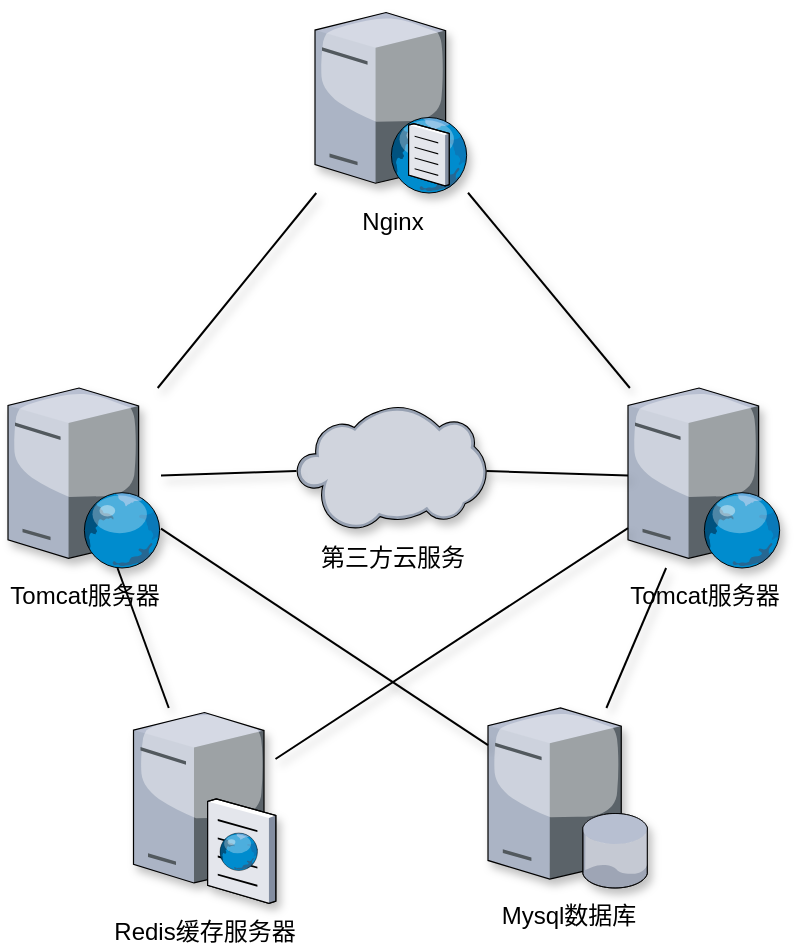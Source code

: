 <mxfile version="17.1.3" type="github">
  <diagram name="Page-1" id="e3a06f82-3646-2815-327d-82caf3d4e204">
    <mxGraphModel dx="1056" dy="506" grid="1" gridSize="10" guides="1" tooltips="1" connect="1" arrows="1" fold="1" page="1" pageScale="1.5" pageWidth="1169" pageHeight="826" background="none" math="0" shadow="0">
      <root>
        <mxCell id="0" style=";html=1;" />
        <mxCell id="1" style=";html=1;" parent="0" />
        <mxCell id="wnISRxBY5JCJOKAd4Pnm-1" value="Tomcat服务器" style="verticalLabelPosition=bottom;sketch=0;aspect=fixed;html=1;verticalAlign=top;strokeColor=none;align=center;outlineConnect=0;shape=mxgraph.citrix.web_server;shadow=1;" vertex="1" parent="1">
          <mxGeometry x="310" y="580" width="76.5" height="90" as="geometry" />
        </mxCell>
        <mxCell id="wnISRxBY5JCJOKAd4Pnm-2" value="Tomcat服务器" style="verticalLabelPosition=bottom;sketch=0;aspect=fixed;html=1;verticalAlign=top;strokeColor=none;align=center;outlineConnect=0;shape=mxgraph.citrix.web_server;shadow=1;" vertex="1" parent="1">
          <mxGeometry x="620" y="580" width="76.5" height="90" as="geometry" />
        </mxCell>
        <mxCell id="wnISRxBY5JCJOKAd4Pnm-3" value="Mysql数据库" style="verticalLabelPosition=bottom;sketch=0;aspect=fixed;html=1;verticalAlign=top;strokeColor=none;align=center;outlineConnect=0;shape=mxgraph.citrix.database_server;shadow=1;" vertex="1" parent="1">
          <mxGeometry x="550" y="740" width="80" height="90" as="geometry" />
        </mxCell>
        <mxCell id="wnISRxBY5JCJOKAd4Pnm-4" value="Redis缓存服务器" style="verticalLabelPosition=bottom;sketch=0;aspect=fixed;html=1;verticalAlign=top;strokeColor=none;align=center;outlineConnect=0;shape=mxgraph.citrix.cache_server;shadow=1;" vertex="1" parent="1">
          <mxGeometry x="372.75" y="740" width="71" height="97.5" as="geometry" />
        </mxCell>
        <mxCell id="wnISRxBY5JCJOKAd4Pnm-7" value="Nginx" style="verticalLabelPosition=bottom;sketch=0;aspect=fixed;html=1;verticalAlign=top;strokeColor=none;align=center;outlineConnect=0;shape=mxgraph.citrix.dns_server;shadow=1;" vertex="1" parent="1">
          <mxGeometry x="463.5" y="390" width="76.5" height="92.5" as="geometry" />
        </mxCell>
        <mxCell id="wnISRxBY5JCJOKAd4Pnm-12" value="" style="endArrow=none;html=1;rounded=0;shadow=1;" edge="1" parent="1" source="wnISRxBY5JCJOKAd4Pnm-1" target="wnISRxBY5JCJOKAd4Pnm-7">
          <mxGeometry width="50" height="50" relative="1" as="geometry">
            <mxPoint x="310" y="520" as="sourcePoint" />
            <mxPoint x="360" y="470" as="targetPoint" />
          </mxGeometry>
        </mxCell>
        <mxCell id="wnISRxBY5JCJOKAd4Pnm-13" value="" style="endArrow=none;html=1;rounded=0;shadow=1;" edge="1" parent="1" source="wnISRxBY5JCJOKAd4Pnm-2" target="wnISRxBY5JCJOKAd4Pnm-7">
          <mxGeometry width="50" height="50" relative="1" as="geometry">
            <mxPoint x="560" y="540" as="sourcePoint" />
            <mxPoint x="610" y="490" as="targetPoint" />
          </mxGeometry>
        </mxCell>
        <mxCell id="wnISRxBY5JCJOKAd4Pnm-14" value="" style="endArrow=none;html=1;rounded=0;shadow=1;" edge="1" parent="1" source="wnISRxBY5JCJOKAd4Pnm-4" target="wnISRxBY5JCJOKAd4Pnm-1">
          <mxGeometry width="50" height="50" relative="1" as="geometry">
            <mxPoint x="170" y="710" as="sourcePoint" />
            <mxPoint x="220" y="660" as="targetPoint" />
          </mxGeometry>
        </mxCell>
        <mxCell id="wnISRxBY5JCJOKAd4Pnm-15" value="" style="endArrow=none;html=1;rounded=0;shadow=1;" edge="1" parent="1" source="wnISRxBY5JCJOKAd4Pnm-3" target="wnISRxBY5JCJOKAd4Pnm-1">
          <mxGeometry width="50" height="50" relative="1" as="geometry">
            <mxPoint x="460" y="780" as="sourcePoint" />
            <mxPoint x="510" y="730" as="targetPoint" />
          </mxGeometry>
        </mxCell>
        <mxCell id="wnISRxBY5JCJOKAd4Pnm-16" value="" style="endArrow=none;html=1;rounded=0;shadow=1;" edge="1" parent="1" source="wnISRxBY5JCJOKAd4Pnm-4" target="wnISRxBY5JCJOKAd4Pnm-2">
          <mxGeometry width="50" height="50" relative="1" as="geometry">
            <mxPoint x="220" y="750" as="sourcePoint" />
            <mxPoint x="270" y="700" as="targetPoint" />
          </mxGeometry>
        </mxCell>
        <mxCell id="wnISRxBY5JCJOKAd4Pnm-17" value="" style="endArrow=none;html=1;rounded=0;shadow=1;" edge="1" parent="1" source="wnISRxBY5JCJOKAd4Pnm-3" target="wnISRxBY5JCJOKAd4Pnm-2">
          <mxGeometry width="50" height="50" relative="1" as="geometry">
            <mxPoint x="500" y="840" as="sourcePoint" />
            <mxPoint x="550" y="790" as="targetPoint" />
          </mxGeometry>
        </mxCell>
        <mxCell id="wnISRxBY5JCJOKAd4Pnm-18" value="第三方云服务" style="verticalLabelPosition=bottom;sketch=0;aspect=fixed;html=1;verticalAlign=top;strokeColor=none;align=center;outlineConnect=0;shape=mxgraph.citrix.cloud;shadow=1;" vertex="1" parent="1">
          <mxGeometry x="454.25" y="589" width="95" height="62" as="geometry" />
        </mxCell>
        <mxCell id="wnISRxBY5JCJOKAd4Pnm-19" value="" style="endArrow=none;html=1;rounded=0;shadow=1;" edge="1" parent="1" source="wnISRxBY5JCJOKAd4Pnm-1" target="wnISRxBY5JCJOKAd4Pnm-18">
          <mxGeometry width="50" height="50" relative="1" as="geometry">
            <mxPoint x="150" y="580" as="sourcePoint" />
            <mxPoint x="200" y="530" as="targetPoint" />
          </mxGeometry>
        </mxCell>
        <mxCell id="wnISRxBY5JCJOKAd4Pnm-20" value="" style="endArrow=none;html=1;rounded=0;shadow=1;" edge="1" parent="1" source="wnISRxBY5JCJOKAd4Pnm-18" target="wnISRxBY5JCJOKAd4Pnm-2">
          <mxGeometry width="50" height="50" relative="1" as="geometry">
            <mxPoint x="220" y="590" as="sourcePoint" />
            <mxPoint x="270" y="540" as="targetPoint" />
          </mxGeometry>
        </mxCell>
      </root>
    </mxGraphModel>
  </diagram>
</mxfile>
